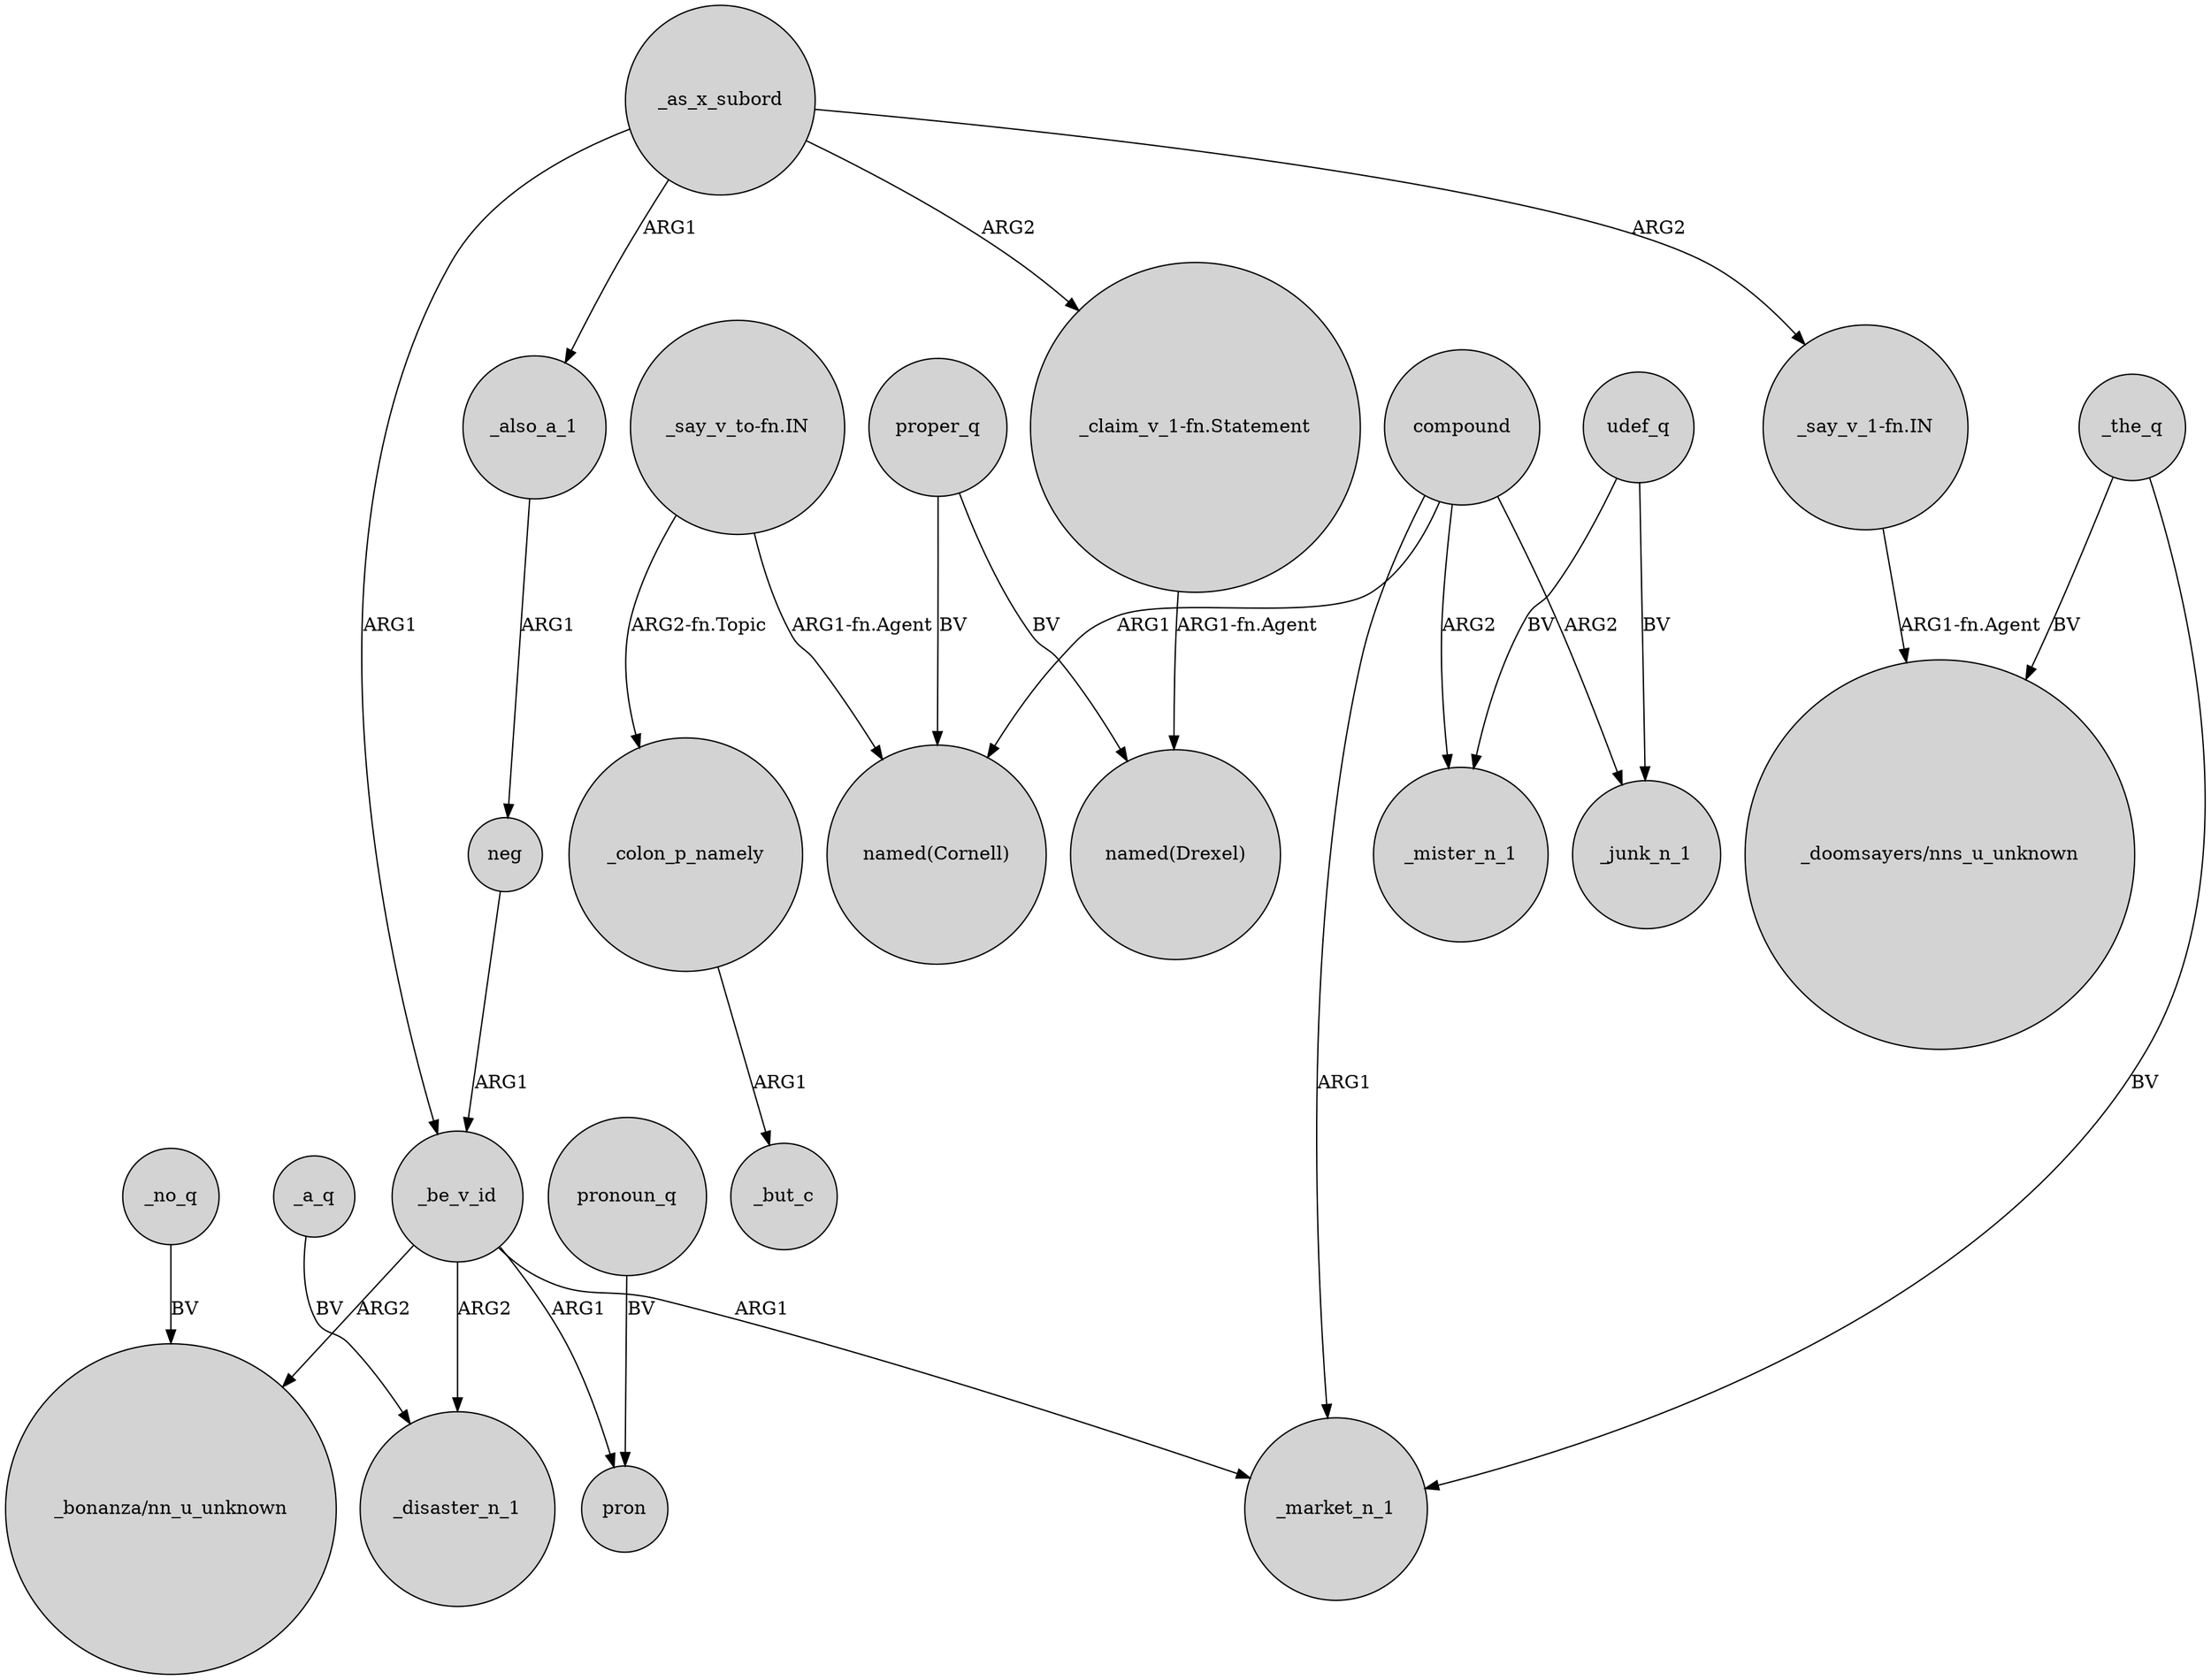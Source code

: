 digraph {
	node [shape=circle style=filled]
	_be_v_id -> "_bonanza/nn_u_unknown" [label=ARG2]
	"_say_v_1-fn.IN" -> "_doomsayers/nns_u_unknown" [label="ARG1-fn.Agent"]
	"_say_v_to-fn.IN" -> "named(Cornell)" [label="ARG1-fn.Agent"]
	_as_x_subord -> _be_v_id [label=ARG1]
	compound -> _mister_n_1 [label=ARG2]
	proper_q -> "named(Drexel)" [label=BV]
	"_say_v_to-fn.IN" -> _colon_p_namely [label="ARG2-fn.Topic"]
	udef_q -> _mister_n_1 [label=BV]
	_the_q -> "_doomsayers/nns_u_unknown" [label=BV]
	compound -> _junk_n_1 [label=ARG2]
	proper_q -> "named(Cornell)" [label=BV]
	_be_v_id -> _disaster_n_1 [label=ARG2]
	_no_q -> "_bonanza/nn_u_unknown" [label=BV]
	"_claim_v_1-fn.Statement" -> "named(Drexel)" [label="ARG1-fn.Agent"]
	_also_a_1 -> neg [label=ARG1]
	_be_v_id -> pron [label=ARG1]
	_a_q -> _disaster_n_1 [label=BV]
	_as_x_subord -> _also_a_1 [label=ARG1]
	udef_q -> _junk_n_1 [label=BV]
	pronoun_q -> pron [label=BV]
	_as_x_subord -> "_say_v_1-fn.IN" [label=ARG2]
	_as_x_subord -> "_claim_v_1-fn.Statement" [label=ARG2]
	compound -> "named(Cornell)" [label=ARG1]
	neg -> _be_v_id [label=ARG1]
	compound -> _market_n_1 [label=ARG1]
	_colon_p_namely -> _but_c [label=ARG1]
	_be_v_id -> _market_n_1 [label=ARG1]
	_the_q -> _market_n_1 [label=BV]
}
